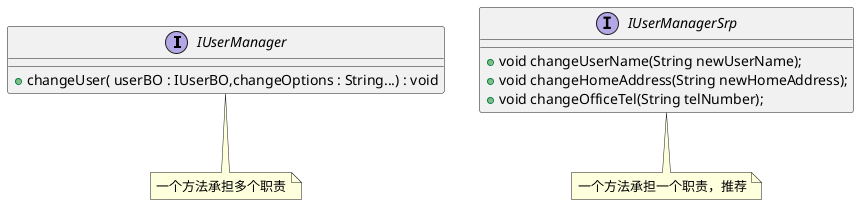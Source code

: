 @startuml
interface IUserManager {
    + changeUser( userBO : IUserBO,changeOptions : String...) : void
}
note bottom of IUserManager: 一个方法承担多个职责
interface IUserManagerSrp {
    + void changeUserName(String newUserName);
    + void changeHomeAddress(String newHomeAddress);
    + void changeOfficeTel(String telNumber);
}
note bottom of IUserManagerSrp: 一个方法承担一个职责，推荐
@enduml